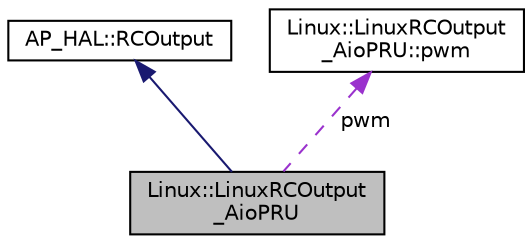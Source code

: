 digraph "Linux::LinuxRCOutput_AioPRU"
{
 // INTERACTIVE_SVG=YES
  edge [fontname="Helvetica",fontsize="10",labelfontname="Helvetica",labelfontsize="10"];
  node [fontname="Helvetica",fontsize="10",shape=record];
  Node1 [label="Linux::LinuxRCOutput\l_AioPRU",height=0.2,width=0.4,color="black", fillcolor="grey75", style="filled" fontcolor="black"];
  Node2 -> Node1 [dir="back",color="midnightblue",fontsize="10",style="solid",fontname="Helvetica"];
  Node2 [label="AP_HAL::RCOutput",height=0.2,width=0.4,color="black", fillcolor="white", style="filled",URL="$classAP__HAL_1_1RCOutput.html"];
  Node3 -> Node1 [dir="back",color="darkorchid3",fontsize="10",style="dashed",label=" pwm" ,fontname="Helvetica"];
  Node3 [label="Linux::LinuxRCOutput\l_AioPRU::pwm",height=0.2,width=0.4,color="black", fillcolor="white", style="filled",URL="$structLinux_1_1LinuxRCOutput__AioPRU_1_1pwm.html"];
}
